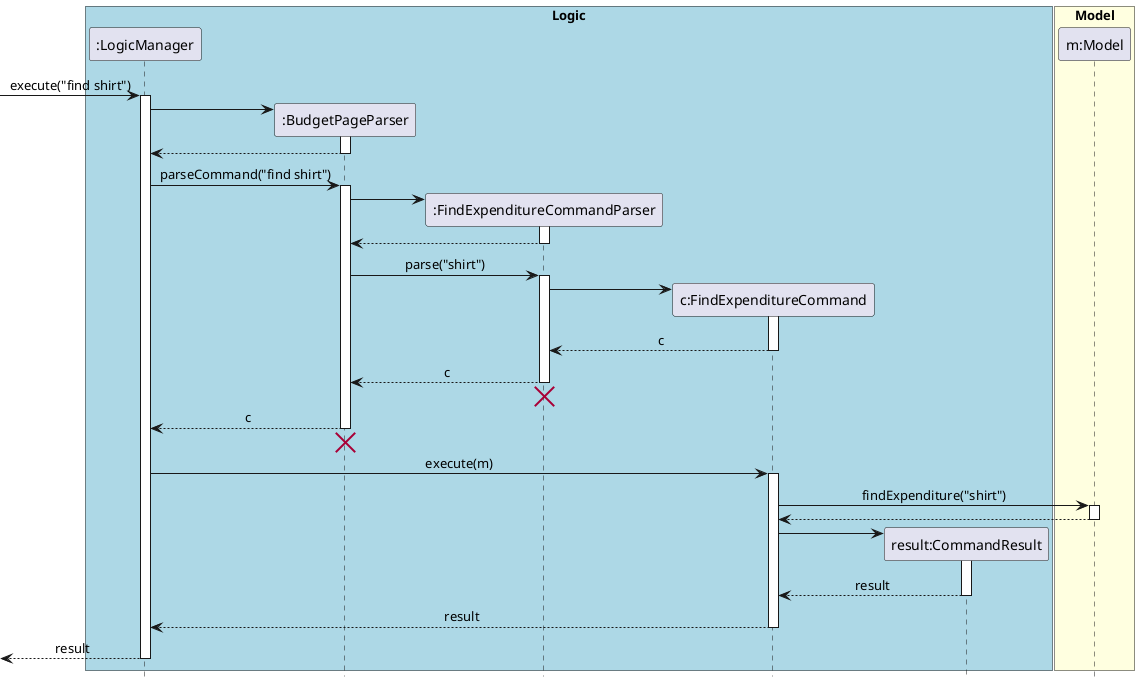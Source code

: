@startuml
hide footbox
skinparam Sequence {
    MessageAlign center
}
box "Logic" #LightBlue
participant ":LogicManager" as LM
participant ":BudgetPageParser" as BPP
participant ":FindExpenditureCommandParser" as FECP
participant "c:FindExpenditureCommand" as FEC
participant "result:CommandResult" as CR
end box

box "Model" #LightYellow
participant "m:Model" as M
end box

[-> LM : execute("find shirt")
activate LM

create BPP
LM -> BPP
activate BPP
LM <-- BPP
deactivate BPP

LM -> BPP : parseCommand("find shirt")
activate BPP

create FECP
BPP -> FECP
activate FECP
BPP <-- FECP
deactivate FECP

BPP -> FECP : parse("shirt")
activate FECP

create FEC
FECP -> FEC
activate FEC
FECP <-- FEC : c
deactivate FEC

BPP <-- FECP : c
deactivate FECP
BPP <-[hidden]- FECP
destroy FECP


LM <-- BPP : c
deactivate BPP
LM <-[hidden]- BPP
destroy BPP

LM -> FEC : execute(m)
activate FEC
FEC -> M : findExpenditure("shirt")
activate M
FEC <-- M
deactivate M

create CR
FEC -> CR
activate CR
FEC <-- CR : result
deactivate CR

LM <-- FEC : result
deactivate FEC

[<-- LM: result
deactivate LM

@enduml
